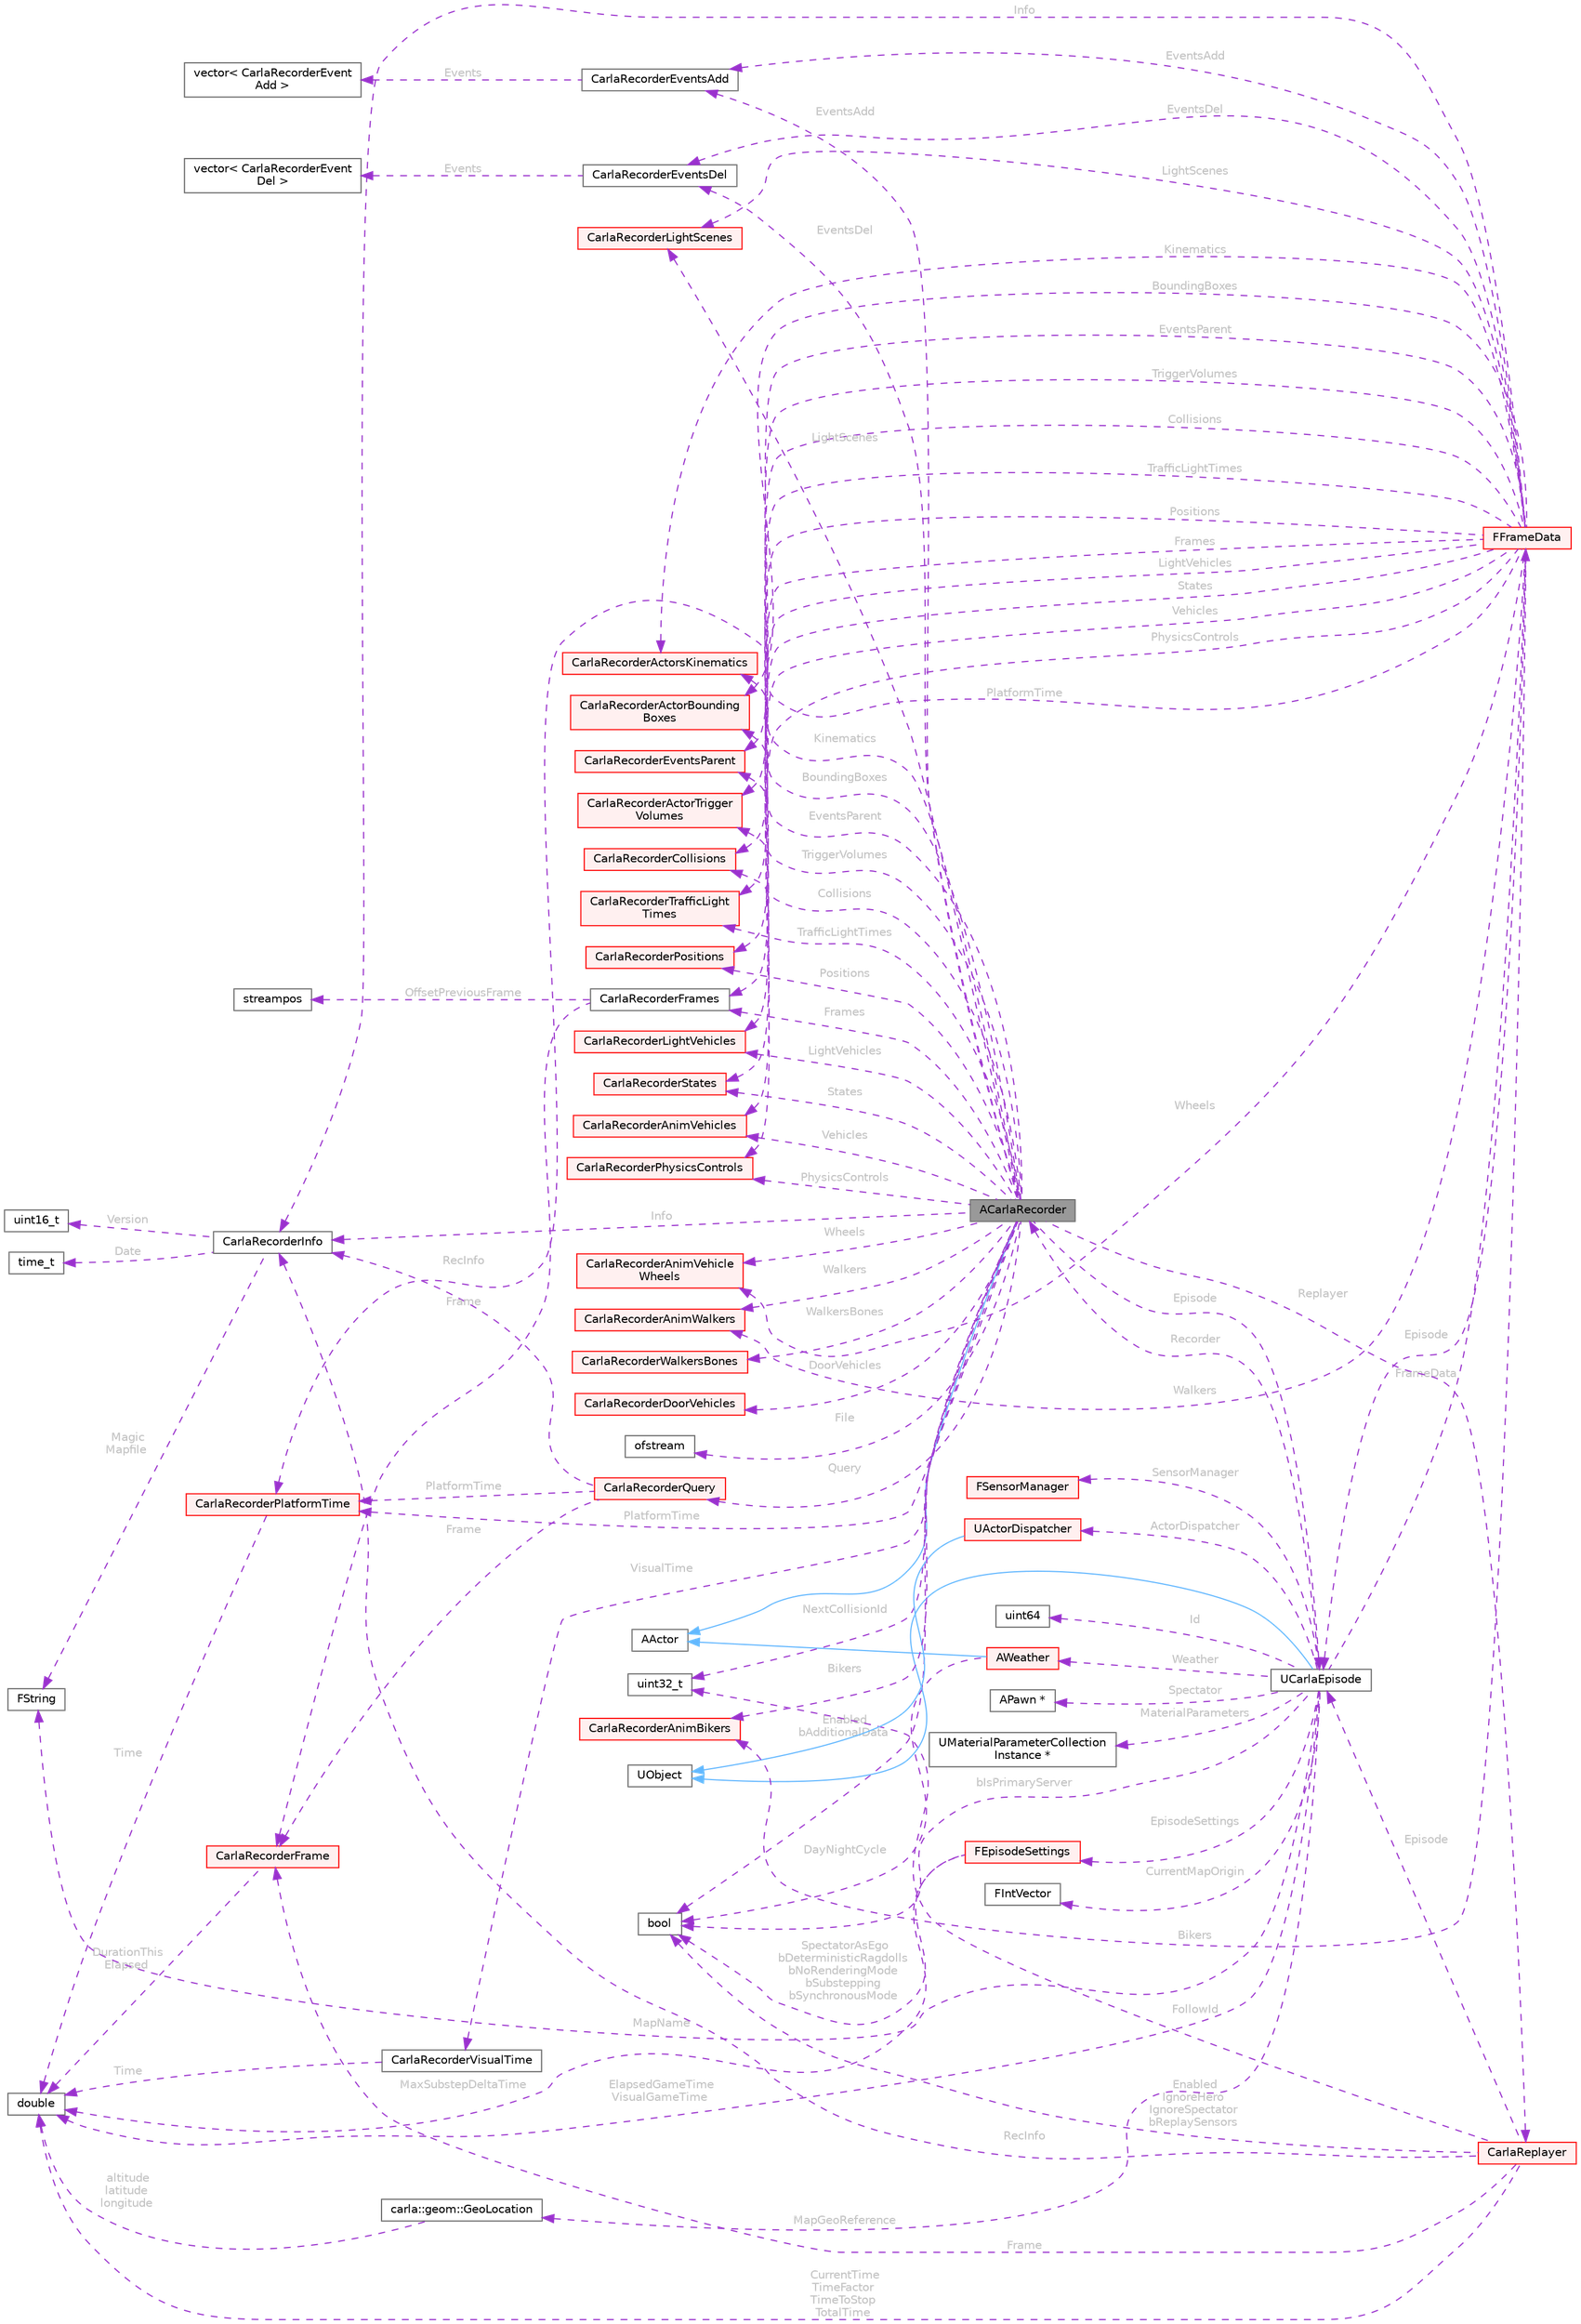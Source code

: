 digraph "ACarlaRecorder"
{
 // INTERACTIVE_SVG=YES
 // LATEX_PDF_SIZE
  bgcolor="transparent";
  edge [fontname=Helvetica,fontsize=10,labelfontname=Helvetica,labelfontsize=10];
  node [fontname=Helvetica,fontsize=10,shape=box,height=0.2,width=0.4];
  rankdir="LR";
  Node1 [id="Node000001",label="ACarlaRecorder",height=0.2,width=0.4,color="gray40", fillcolor="grey60", style="filled", fontcolor="black",tooltip="Recorder for the simulation"];
  Node2 -> Node1 [id="edge1_Node000001_Node000002",dir="back",color="steelblue1",style="solid",tooltip=" "];
  Node2 [id="Node000002",label="AActor",height=0.2,width=0.4,color="gray40", fillcolor="white", style="filled",URL="$d1/da4/classAActor.html",tooltip=" "];
  Node3 -> Node1 [id="edge2_Node000001_Node000003",dir="back",color="darkorchid3",style="dashed",tooltip=" ",label=" Enabled\nbAdditionalData",fontcolor="grey" ];
  Node3 [id="Node000003",label="bool",height=0.2,width=0.4,color="gray40", fillcolor="white", style="filled",tooltip=" "];
  Node4 -> Node1 [id="edge3_Node000001_Node000004",dir="back",color="darkorchid3",style="dashed",tooltip=" ",label=" NextCollisionId",fontcolor="grey" ];
  Node4 [id="Node000004",label="uint32_t",height=0.2,width=0.4,color="gray40", fillcolor="white", style="filled",tooltip=" "];
  Node5 -> Node1 [id="edge4_Node000001_Node000005",dir="back",color="darkorchid3",style="dashed",tooltip=" ",label=" File",fontcolor="grey" ];
  Node5 [id="Node000005",label="ofstream",height=0.2,width=0.4,color="gray40", fillcolor="white", style="filled",tooltip=" "];
  Node6 -> Node1 [id="edge5_Node000001_Node000006",dir="back",color="darkorchid3",style="dashed",tooltip=" ",label=" Episode",fontcolor="grey" ];
  Node6 [id="Node000006",label="UCarlaEpisode",height=0.2,width=0.4,color="gray40", fillcolor="white", style="filled",URL="$dc/d84/classUCarlaEpisode.html",tooltip="A simulation episode."];
  Node7 -> Node6 [id="edge6_Node000006_Node000007",dir="back",color="steelblue1",style="solid",tooltip=" "];
  Node7 [id="Node000007",label="UObject",height=0.2,width=0.4,color="gray40", fillcolor="white", style="filled",URL="$df/def/classUObject.html",tooltip=" "];
  Node3 -> Node6 [id="edge7_Node000006_Node000003",dir="back",color="darkorchid3",style="dashed",tooltip=" ",label=" bIsPrimaryServer",fontcolor="grey" ];
  Node8 -> Node6 [id="edge8_Node000006_Node000008",dir="back",color="darkorchid3",style="dashed",tooltip=" ",label=" Id",fontcolor="grey" ];
  Node8 [id="Node000008",label="uint64",height=0.2,width=0.4,color="gray40", fillcolor="white", style="filled",tooltip=" "];
  Node9 -> Node6 [id="edge9_Node000006_Node000009",dir="back",color="darkorchid3",style="dashed",tooltip=" ",label=" ElapsedGameTime\nVisualGameTime",fontcolor="grey" ];
  Node9 [id="Node000009",label="double",height=0.2,width=0.4,color="gray40", fillcolor="white", style="filled",tooltip=" "];
  Node10 -> Node6 [id="edge10_Node000006_Node000010",dir="back",color="darkorchid3",style="dashed",tooltip=" ",label=" MapName",fontcolor="grey" ];
  Node10 [id="Node000010",label="FString",height=0.2,width=0.4,color="gray40", fillcolor="white", style="filled",tooltip=" "];
  Node11 -> Node6 [id="edge11_Node000006_Node000011",dir="back",color="darkorchid3",style="dashed",tooltip=" ",label=" EpisodeSettings",fontcolor="grey" ];
  Node11 [id="Node000011",label="FEpisodeSettings",height=0.2,width=0.4,color="red", fillcolor="#FFF0F0", style="filled",URL="$da/d6e/structFEpisodeSettings.html",tooltip=" "];
  Node3 -> Node11 [id="edge12_Node000011_Node000003",dir="back",color="darkorchid3",style="dashed",tooltip=" ",label=" SpectatorAsEgo\nbDeterministicRagdolls\nbNoRenderingMode\nbSubstepping\nbSynchronousMode",fontcolor="grey" ];
  Node9 -> Node11 [id="edge13_Node000011_Node000009",dir="back",color="darkorchid3",style="dashed",tooltip=" ",label=" MaxSubstepDeltaTime",fontcolor="grey" ];
  Node15 -> Node6 [id="edge14_Node000006_Node000015",dir="back",color="darkorchid3",style="dashed",tooltip=" ",label=" ActorDispatcher",fontcolor="grey" ];
  Node15 [id="Node000015",label="UActorDispatcher",height=0.2,width=0.4,color="red", fillcolor="#FFF0F0", style="filled",URL="$d7/d90/classUActorDispatcher.html",tooltip="Object in charge of binding ActorDefinitions to spawn functions, as well as keeping the registry of a..."];
  Node7 -> Node15 [id="edge15_Node000015_Node000007",dir="back",color="steelblue1",style="solid",tooltip=" "];
  Node24 -> Node6 [id="edge16_Node000006_Node000024",dir="back",color="darkorchid3",style="dashed",tooltip=" ",label=" Spectator",fontcolor="grey" ];
  Node24 [id="Node000024",label="APawn *",height=0.2,width=0.4,color="gray40", fillcolor="white", style="filled",tooltip=" "];
  Node25 -> Node6 [id="edge17_Node000006_Node000025",dir="back",color="darkorchid3",style="dashed",tooltip=" ",label=" Weather",fontcolor="grey" ];
  Node25 [id="Node000025",label="AWeather",height=0.2,width=0.4,color="red", fillcolor="#FFF0F0", style="filled",URL="$de/d75/classAWeather.html",tooltip=" "];
  Node2 -> Node25 [id="edge18_Node000025_Node000002",dir="back",color="steelblue1",style="solid",tooltip=" "];
  Node3 -> Node25 [id="edge19_Node000025_Node000003",dir="back",color="darkorchid3",style="dashed",tooltip=" ",label=" DayNightCycle",fontcolor="grey" ];
  Node29 -> Node6 [id="edge20_Node000006_Node000029",dir="back",color="darkorchid3",style="dashed",tooltip=" ",label=" MaterialParameters",fontcolor="grey" ];
  Node29 [id="Node000029",label="UMaterialParameterCollection\lInstance *",height=0.2,width=0.4,color="gray40", fillcolor="white", style="filled",tooltip=" "];
  Node1 -> Node6 [id="edge21_Node000006_Node000001",dir="back",color="darkorchid3",style="dashed",tooltip=" ",label=" Recorder",fontcolor="grey" ];
  Node30 -> Node6 [id="edge22_Node000006_Node000030",dir="back",color="darkorchid3",style="dashed",tooltip=" ",label=" MapGeoReference",fontcolor="grey" ];
  Node30 [id="Node000030",label="carla::geom::GeoLocation",height=0.2,width=0.4,color="gray40", fillcolor="white", style="filled",URL="$d3/df4/classcarla_1_1geom_1_1GeoLocation.html",tooltip=" "];
  Node9 -> Node30 [id="edge23_Node000030_Node000009",dir="back",color="darkorchid3",style="dashed",tooltip=" ",label=" altitude\nlatitude\nlongitude",fontcolor="grey" ];
  Node31 -> Node6 [id="edge24_Node000006_Node000031",dir="back",color="darkorchid3",style="dashed",tooltip=" ",label=" CurrentMapOrigin",fontcolor="grey" ];
  Node31 [id="Node000031",label="FIntVector",height=0.2,width=0.4,color="gray40", fillcolor="white", style="filled",tooltip=" "];
  Node32 -> Node6 [id="edge25_Node000006_Node000032",dir="back",color="darkorchid3",style="dashed",tooltip=" ",label=" FrameData",fontcolor="grey" ];
  Node32 [id="Node000032",label="FFrameData",height=0.2,width=0.4,color="red", fillcolor="#FFF0F0", style="filled",URL="$de/db4/classFFrameData.html",tooltip=" "];
  Node33 -> Node32 [id="edge26_Node000032_Node000033",dir="back",color="darkorchid3",style="dashed",tooltip=" ",label=" Info",fontcolor="grey" ];
  Node33 [id="Node000033",label="CarlaRecorderInfo",height=0.2,width=0.4,color="gray40", fillcolor="white", style="filled",URL="$da/dab/structCarlaRecorderInfo.html",tooltip=" "];
  Node34 -> Node33 [id="edge27_Node000033_Node000034",dir="back",color="darkorchid3",style="dashed",tooltip=" ",label=" Version",fontcolor="grey" ];
  Node34 [id="Node000034",label="uint16_t",height=0.2,width=0.4,color="gray40", fillcolor="white", style="filled",tooltip=" "];
  Node10 -> Node33 [id="edge28_Node000033_Node000010",dir="back",color="darkorchid3",style="dashed",tooltip=" ",label=" Magic\nMapfile",fontcolor="grey" ];
  Node35 -> Node33 [id="edge29_Node000033_Node000035",dir="back",color="darkorchid3",style="dashed",tooltip=" ",label=" Date",fontcolor="grey" ];
  Node35 [id="Node000035",label="time_t",height=0.2,width=0.4,color="gray40", fillcolor="white", style="filled",tooltip=" "];
  Node36 -> Node32 [id="edge30_Node000032_Node000036",dir="back",color="darkorchid3",style="dashed",tooltip=" ",label=" Frames",fontcolor="grey" ];
  Node36 [id="Node000036",label="CarlaRecorderFrames",height=0.2,width=0.4,color="gray40", fillcolor="white", style="filled",URL="$d6/d4d/classCarlaRecorderFrames.html",tooltip=" "];
  Node37 -> Node36 [id="edge31_Node000036_Node000037",dir="back",color="darkorchid3",style="dashed",tooltip=" ",label=" Frame",fontcolor="grey" ];
  Node37 [id="Node000037",label="CarlaRecorderFrame",height=0.2,width=0.4,color="red", fillcolor="#FFF0F0", style="filled",URL="$d9/df8/structCarlaRecorderFrame.html",tooltip=" "];
  Node9 -> Node37 [id="edge32_Node000037_Node000009",dir="back",color="darkorchid3",style="dashed",tooltip=" ",label=" DurationThis\nElapsed",fontcolor="grey" ];
  Node39 -> Node36 [id="edge33_Node000036_Node000039",dir="back",color="darkorchid3",style="dashed",tooltip=" ",label=" OffsetPreviousFrame",fontcolor="grey" ];
  Node39 [id="Node000039",label="streampos",height=0.2,width=0.4,color="gray40", fillcolor="white", style="filled",tooltip=" "];
  Node40 -> Node32 [id="edge34_Node000032_Node000040",dir="back",color="darkorchid3",style="dashed",tooltip=" ",label=" EventsAdd",fontcolor="grey" ];
  Node40 [id="Node000040",label="CarlaRecorderEventsAdd",height=0.2,width=0.4,color="gray40", fillcolor="white", style="filled",URL="$dd/dd4/classCarlaRecorderEventsAdd.html",tooltip=" "];
  Node41 -> Node40 [id="edge35_Node000040_Node000041",dir="back",color="darkorchid3",style="dashed",tooltip=" ",label=" Events",fontcolor="grey" ];
  Node41 [id="Node000041",label="vector\< CarlaRecorderEvent\lAdd \>",height=0.2,width=0.4,color="gray40", fillcolor="white", style="filled",tooltip=" "];
  Node42 -> Node32 [id="edge36_Node000032_Node000042",dir="back",color="darkorchid3",style="dashed",tooltip=" ",label=" EventsDel",fontcolor="grey" ];
  Node42 [id="Node000042",label="CarlaRecorderEventsDel",height=0.2,width=0.4,color="gray40", fillcolor="white", style="filled",URL="$dd/d8e/classCarlaRecorderEventsDel.html",tooltip=" "];
  Node43 -> Node42 [id="edge37_Node000042_Node000043",dir="back",color="darkorchid3",style="dashed",tooltip=" ",label=" Events",fontcolor="grey" ];
  Node43 [id="Node000043",label="vector\< CarlaRecorderEvent\lDel \>",height=0.2,width=0.4,color="gray40", fillcolor="white", style="filled",tooltip=" "];
  Node44 -> Node32 [id="edge38_Node000032_Node000044",dir="back",color="darkorchid3",style="dashed",tooltip=" ",label=" EventsParent",fontcolor="grey" ];
  Node44 [id="Node000044",label="CarlaRecorderEventsParent",height=0.2,width=0.4,color="red", fillcolor="#FFF0F0", style="filled",URL="$dd/d35/classCarlaRecorderEventsParent.html",tooltip=" "];
  Node46 -> Node32 [id="edge39_Node000032_Node000046",dir="back",color="darkorchid3",style="dashed",tooltip=" ",label=" Collisions",fontcolor="grey" ];
  Node46 [id="Node000046",label="CarlaRecorderCollisions",height=0.2,width=0.4,color="red", fillcolor="#FFF0F0", style="filled",URL="$da/d6e/classCarlaRecorderCollisions.html",tooltip=" "];
  Node48 -> Node32 [id="edge40_Node000032_Node000048",dir="back",color="darkorchid3",style="dashed",tooltip=" ",label=" Positions",fontcolor="grey" ];
  Node48 [id="Node000048",label="CarlaRecorderPositions",height=0.2,width=0.4,color="red", fillcolor="#FFF0F0", style="filled",URL="$da/df1/classCarlaRecorderPositions.html",tooltip=" "];
  Node50 -> Node32 [id="edge41_Node000032_Node000050",dir="back",color="darkorchid3",style="dashed",tooltip=" ",label=" States",fontcolor="grey" ];
  Node50 [id="Node000050",label="CarlaRecorderStates",height=0.2,width=0.4,color="red", fillcolor="#FFF0F0", style="filled",URL="$d2/da3/classCarlaRecorderStates.html",tooltip=" "];
  Node52 -> Node32 [id="edge42_Node000032_Node000052",dir="back",color="darkorchid3",style="dashed",tooltip=" ",label=" Vehicles",fontcolor="grey" ];
  Node52 [id="Node000052",label="CarlaRecorderAnimVehicles",height=0.2,width=0.4,color="red", fillcolor="#FFF0F0", style="filled",URL="$da/dd4/classCarlaRecorderAnimVehicles.html",tooltip=" "];
  Node54 -> Node32 [id="edge43_Node000032_Node000054",dir="back",color="darkorchid3",style="dashed",tooltip=" ",label=" Wheels",fontcolor="grey" ];
  Node54 [id="Node000054",label="CarlaRecorderAnimVehicle\lWheels",height=0.2,width=0.4,color="red", fillcolor="#FFF0F0", style="filled",URL="$d6/dd8/classCarlaRecorderAnimVehicleWheels.html",tooltip=" "];
  Node56 -> Node32 [id="edge44_Node000032_Node000056",dir="back",color="darkorchid3",style="dashed",tooltip=" ",label=" Walkers",fontcolor="grey" ];
  Node56 [id="Node000056",label="CarlaRecorderAnimWalkers",height=0.2,width=0.4,color="red", fillcolor="#FFF0F0", style="filled",URL="$de/d09/classCarlaRecorderAnimWalkers.html",tooltip=" "];
  Node58 -> Node32 [id="edge45_Node000032_Node000058",dir="back",color="darkorchid3",style="dashed",tooltip=" ",label=" Bikers",fontcolor="grey" ];
  Node58 [id="Node000058",label="CarlaRecorderAnimBikers",height=0.2,width=0.4,color="red", fillcolor="#FFF0F0", style="filled",URL="$da/d46/classCarlaRecorderAnimBikers.html",tooltip=" "];
  Node60 -> Node32 [id="edge46_Node000032_Node000060",dir="back",color="darkorchid3",style="dashed",tooltip=" ",label=" LightVehicles",fontcolor="grey" ];
  Node60 [id="Node000060",label="CarlaRecorderLightVehicles",height=0.2,width=0.4,color="red", fillcolor="#FFF0F0", style="filled",URL="$df/d7b/structCarlaRecorderLightVehicles.html",tooltip=" "];
  Node62 -> Node32 [id="edge47_Node000032_Node000062",dir="back",color="darkorchid3",style="dashed",tooltip=" ",label=" LightScenes",fontcolor="grey" ];
  Node62 [id="Node000062",label="CarlaRecorderLightScenes",height=0.2,width=0.4,color="red", fillcolor="#FFF0F0", style="filled",URL="$d0/d93/structCarlaRecorderLightScenes.html",tooltip=" "];
  Node64 -> Node32 [id="edge48_Node000032_Node000064",dir="back",color="darkorchid3",style="dashed",tooltip=" ",label=" Kinematics",fontcolor="grey" ];
  Node64 [id="Node000064",label="CarlaRecorderActorsKinematics",height=0.2,width=0.4,color="red", fillcolor="#FFF0F0", style="filled",URL="$dc/ded/classCarlaRecorderActorsKinematics.html",tooltip=" "];
  Node66 -> Node32 [id="edge49_Node000032_Node000066",dir="back",color="darkorchid3",style="dashed",tooltip=" ",label=" BoundingBoxes",fontcolor="grey" ];
  Node66 [id="Node000066",label="CarlaRecorderActorBounding\lBoxes",height=0.2,width=0.4,color="red", fillcolor="#FFF0F0", style="filled",URL="$d1/d74/classCarlaRecorderActorBoundingBoxes.html",tooltip=" "];
  Node68 -> Node32 [id="edge50_Node000032_Node000068",dir="back",color="darkorchid3",style="dashed",tooltip=" ",label=" TriggerVolumes",fontcolor="grey" ];
  Node68 [id="Node000068",label="CarlaRecorderActorTrigger\lVolumes",height=0.2,width=0.4,color="red", fillcolor="#FFF0F0", style="filled",URL="$d8/d4c/classCarlaRecorderActorTriggerVolumes.html",tooltip=" "];
  Node69 -> Node32 [id="edge51_Node000032_Node000069",dir="back",color="darkorchid3",style="dashed",tooltip=" ",label=" PlatformTime",fontcolor="grey" ];
  Node69 [id="Node000069",label="CarlaRecorderPlatformTime",height=0.2,width=0.4,color="red", fillcolor="#FFF0F0", style="filled",URL="$d2/de4/structCarlaRecorderPlatformTime.html",tooltip=" "];
  Node9 -> Node69 [id="edge52_Node000069_Node000009",dir="back",color="darkorchid3",style="dashed",tooltip=" ",label=" Time",fontcolor="grey" ];
  Node71 -> Node32 [id="edge53_Node000032_Node000071",dir="back",color="darkorchid3",style="dashed",tooltip=" ",label=" PhysicsControls",fontcolor="grey" ];
  Node71 [id="Node000071",label="CarlaRecorderPhysicsControls",height=0.2,width=0.4,color="red", fillcolor="#FFF0F0", style="filled",URL="$dd/dd1/classCarlaRecorderPhysicsControls.html",tooltip=" "];
  Node73 -> Node32 [id="edge54_Node000032_Node000073",dir="back",color="darkorchid3",style="dashed",tooltip=" ",label=" TrafficLightTimes",fontcolor="grey" ];
  Node73 [id="Node000073",label="CarlaRecorderTrafficLight\lTimes",height=0.2,width=0.4,color="red", fillcolor="#FFF0F0", style="filled",URL="$dc/d3e/classCarlaRecorderTrafficLightTimes.html",tooltip=" "];
  Node6 -> Node32 [id="edge55_Node000032_Node000006",dir="back",color="darkorchid3",style="dashed",tooltip=" ",label=" Episode",fontcolor="grey" ];
  Node76 -> Node6 [id="edge56_Node000006_Node000076",dir="back",color="darkorchid3",style="dashed",tooltip=" ",label=" SensorManager",fontcolor="grey" ];
  Node76 [id="Node000076",label="FSensorManager",height=0.2,width=0.4,color="red", fillcolor="#FFF0F0", style="filled",URL="$d1/de4/classFSensorManager.html",tooltip=" "];
  Node33 -> Node1 [id="edge57_Node000001_Node000033",dir="back",color="darkorchid3",style="dashed",tooltip=" ",label=" Info",fontcolor="grey" ];
  Node36 -> Node1 [id="edge58_Node000001_Node000036",dir="back",color="darkorchid3",style="dashed",tooltip=" ",label=" Frames",fontcolor="grey" ];
  Node40 -> Node1 [id="edge59_Node000001_Node000040",dir="back",color="darkorchid3",style="dashed",tooltip=" ",label=" EventsAdd",fontcolor="grey" ];
  Node42 -> Node1 [id="edge60_Node000001_Node000042",dir="back",color="darkorchid3",style="dashed",tooltip=" ",label=" EventsDel",fontcolor="grey" ];
  Node44 -> Node1 [id="edge61_Node000001_Node000044",dir="back",color="darkorchid3",style="dashed",tooltip=" ",label=" EventsParent",fontcolor="grey" ];
  Node46 -> Node1 [id="edge62_Node000001_Node000046",dir="back",color="darkorchid3",style="dashed",tooltip=" ",label=" Collisions",fontcolor="grey" ];
  Node48 -> Node1 [id="edge63_Node000001_Node000048",dir="back",color="darkorchid3",style="dashed",tooltip=" ",label=" Positions",fontcolor="grey" ];
  Node50 -> Node1 [id="edge64_Node000001_Node000050",dir="back",color="darkorchid3",style="dashed",tooltip=" ",label=" States",fontcolor="grey" ];
  Node52 -> Node1 [id="edge65_Node000001_Node000052",dir="back",color="darkorchid3",style="dashed",tooltip=" ",label=" Vehicles",fontcolor="grey" ];
  Node54 -> Node1 [id="edge66_Node000001_Node000054",dir="back",color="darkorchid3",style="dashed",tooltip=" ",label=" Wheels",fontcolor="grey" ];
  Node56 -> Node1 [id="edge67_Node000001_Node000056",dir="back",color="darkorchid3",style="dashed",tooltip=" ",label=" Walkers",fontcolor="grey" ];
  Node58 -> Node1 [id="edge68_Node000001_Node000058",dir="back",color="darkorchid3",style="dashed",tooltip=" ",label=" Bikers",fontcolor="grey" ];
  Node60 -> Node1 [id="edge69_Node000001_Node000060",dir="back",color="darkorchid3",style="dashed",tooltip=" ",label=" LightVehicles",fontcolor="grey" ];
  Node62 -> Node1 [id="edge70_Node000001_Node000062",dir="back",color="darkorchid3",style="dashed",tooltip=" ",label=" LightScenes",fontcolor="grey" ];
  Node64 -> Node1 [id="edge71_Node000001_Node000064",dir="back",color="darkorchid3",style="dashed",tooltip=" ",label=" Kinematics",fontcolor="grey" ];
  Node66 -> Node1 [id="edge72_Node000001_Node000066",dir="back",color="darkorchid3",style="dashed",tooltip=" ",label=" BoundingBoxes",fontcolor="grey" ];
  Node68 -> Node1 [id="edge73_Node000001_Node000068",dir="back",color="darkorchid3",style="dashed",tooltip=" ",label=" TriggerVolumes",fontcolor="grey" ];
  Node69 -> Node1 [id="edge74_Node000001_Node000069",dir="back",color="darkorchid3",style="dashed",tooltip=" ",label=" PlatformTime",fontcolor="grey" ];
  Node71 -> Node1 [id="edge75_Node000001_Node000071",dir="back",color="darkorchid3",style="dashed",tooltip=" ",label=" PhysicsControls",fontcolor="grey" ];
  Node73 -> Node1 [id="edge76_Node000001_Node000073",dir="back",color="darkorchid3",style="dashed",tooltip=" ",label=" TrafficLightTimes",fontcolor="grey" ];
  Node78 -> Node1 [id="edge77_Node000001_Node000078",dir="back",color="darkorchid3",style="dashed",tooltip=" ",label=" WalkersBones",fontcolor="grey" ];
  Node78 [id="Node000078",label="CarlaRecorderWalkersBones",height=0.2,width=0.4,color="red", fillcolor="#FFF0F0", style="filled",URL="$dd/d20/classCarlaRecorderWalkersBones.html",tooltip=" "];
  Node80 -> Node1 [id="edge78_Node000001_Node000080",dir="back",color="darkorchid3",style="dashed",tooltip=" ",label=" VisualTime",fontcolor="grey" ];
  Node80 [id="Node000080",label="CarlaRecorderVisualTime",height=0.2,width=0.4,color="gray40", fillcolor="white", style="filled",URL="$d0/d56/structCarlaRecorderVisualTime.html",tooltip=" "];
  Node9 -> Node80 [id="edge79_Node000080_Node000009",dir="back",color="darkorchid3",style="dashed",tooltip=" ",label=" Time",fontcolor="grey" ];
  Node81 -> Node1 [id="edge80_Node000001_Node000081",dir="back",color="darkorchid3",style="dashed",tooltip=" ",label=" DoorVehicles",fontcolor="grey" ];
  Node81 [id="Node000081",label="CarlaRecorderDoorVehicles",height=0.2,width=0.4,color="red", fillcolor="#FFF0F0", style="filled",URL="$dc/dd3/structCarlaRecorderDoorVehicles.html",tooltip=" "];
  Node83 -> Node1 [id="edge81_Node000001_Node000083",dir="back",color="darkorchid3",style="dashed",tooltip=" ",label=" Replayer",fontcolor="grey" ];
  Node83 [id="Node000083",label="CarlaReplayer",height=0.2,width=0.4,color="red", fillcolor="#FFF0F0", style="filled",URL="$dc/dc6/classCarlaReplayer.html",tooltip=" "];
  Node3 -> Node83 [id="edge82_Node000083_Node000003",dir="back",color="darkorchid3",style="dashed",tooltip=" ",label=" Enabled\nIgnoreHero\nIgnoreSpectator\nbReplaySensors",fontcolor="grey" ];
  Node6 -> Node83 [id="edge83_Node000083_Node000006",dir="back",color="darkorchid3",style="dashed",tooltip=" ",label=" Episode",fontcolor="grey" ];
  Node33 -> Node83 [id="edge84_Node000083_Node000033",dir="back",color="darkorchid3",style="dashed",tooltip=" ",label=" RecInfo",fontcolor="grey" ];
  Node37 -> Node83 [id="edge85_Node000083_Node000037",dir="back",color="darkorchid3",style="dashed",tooltip=" ",label=" Frame",fontcolor="grey" ];
  Node9 -> Node83 [id="edge86_Node000083_Node000009",dir="back",color="darkorchid3",style="dashed",tooltip=" ",label=" CurrentTime\nTimeFactor\nTimeToStop\nTotalTime",fontcolor="grey" ];
  Node4 -> Node83 [id="edge87_Node000083_Node000004",dir="back",color="darkorchid3",style="dashed",tooltip=" ",label=" FollowId",fontcolor="grey" ];
  Node92 -> Node1 [id="edge88_Node000001_Node000092",dir="back",color="darkorchid3",style="dashed",tooltip=" ",label=" Query",fontcolor="grey" ];
  Node92 [id="Node000092",label="CarlaRecorderQuery",height=0.2,width=0.4,color="red", fillcolor="#FFF0F0", style="filled",URL="$df/d24/classCarlaRecorderQuery.html",tooltip=" "];
  Node33 -> Node92 [id="edge89_Node000092_Node000033",dir="back",color="darkorchid3",style="dashed",tooltip=" ",label=" RecInfo",fontcolor="grey" ];
  Node37 -> Node92 [id="edge90_Node000092_Node000037",dir="back",color="darkorchid3",style="dashed",tooltip=" ",label=" Frame",fontcolor="grey" ];
  Node69 -> Node92 [id="edge91_Node000092_Node000069",dir="back",color="darkorchid3",style="dashed",tooltip=" ",label=" PlatformTime",fontcolor="grey" ];
}
